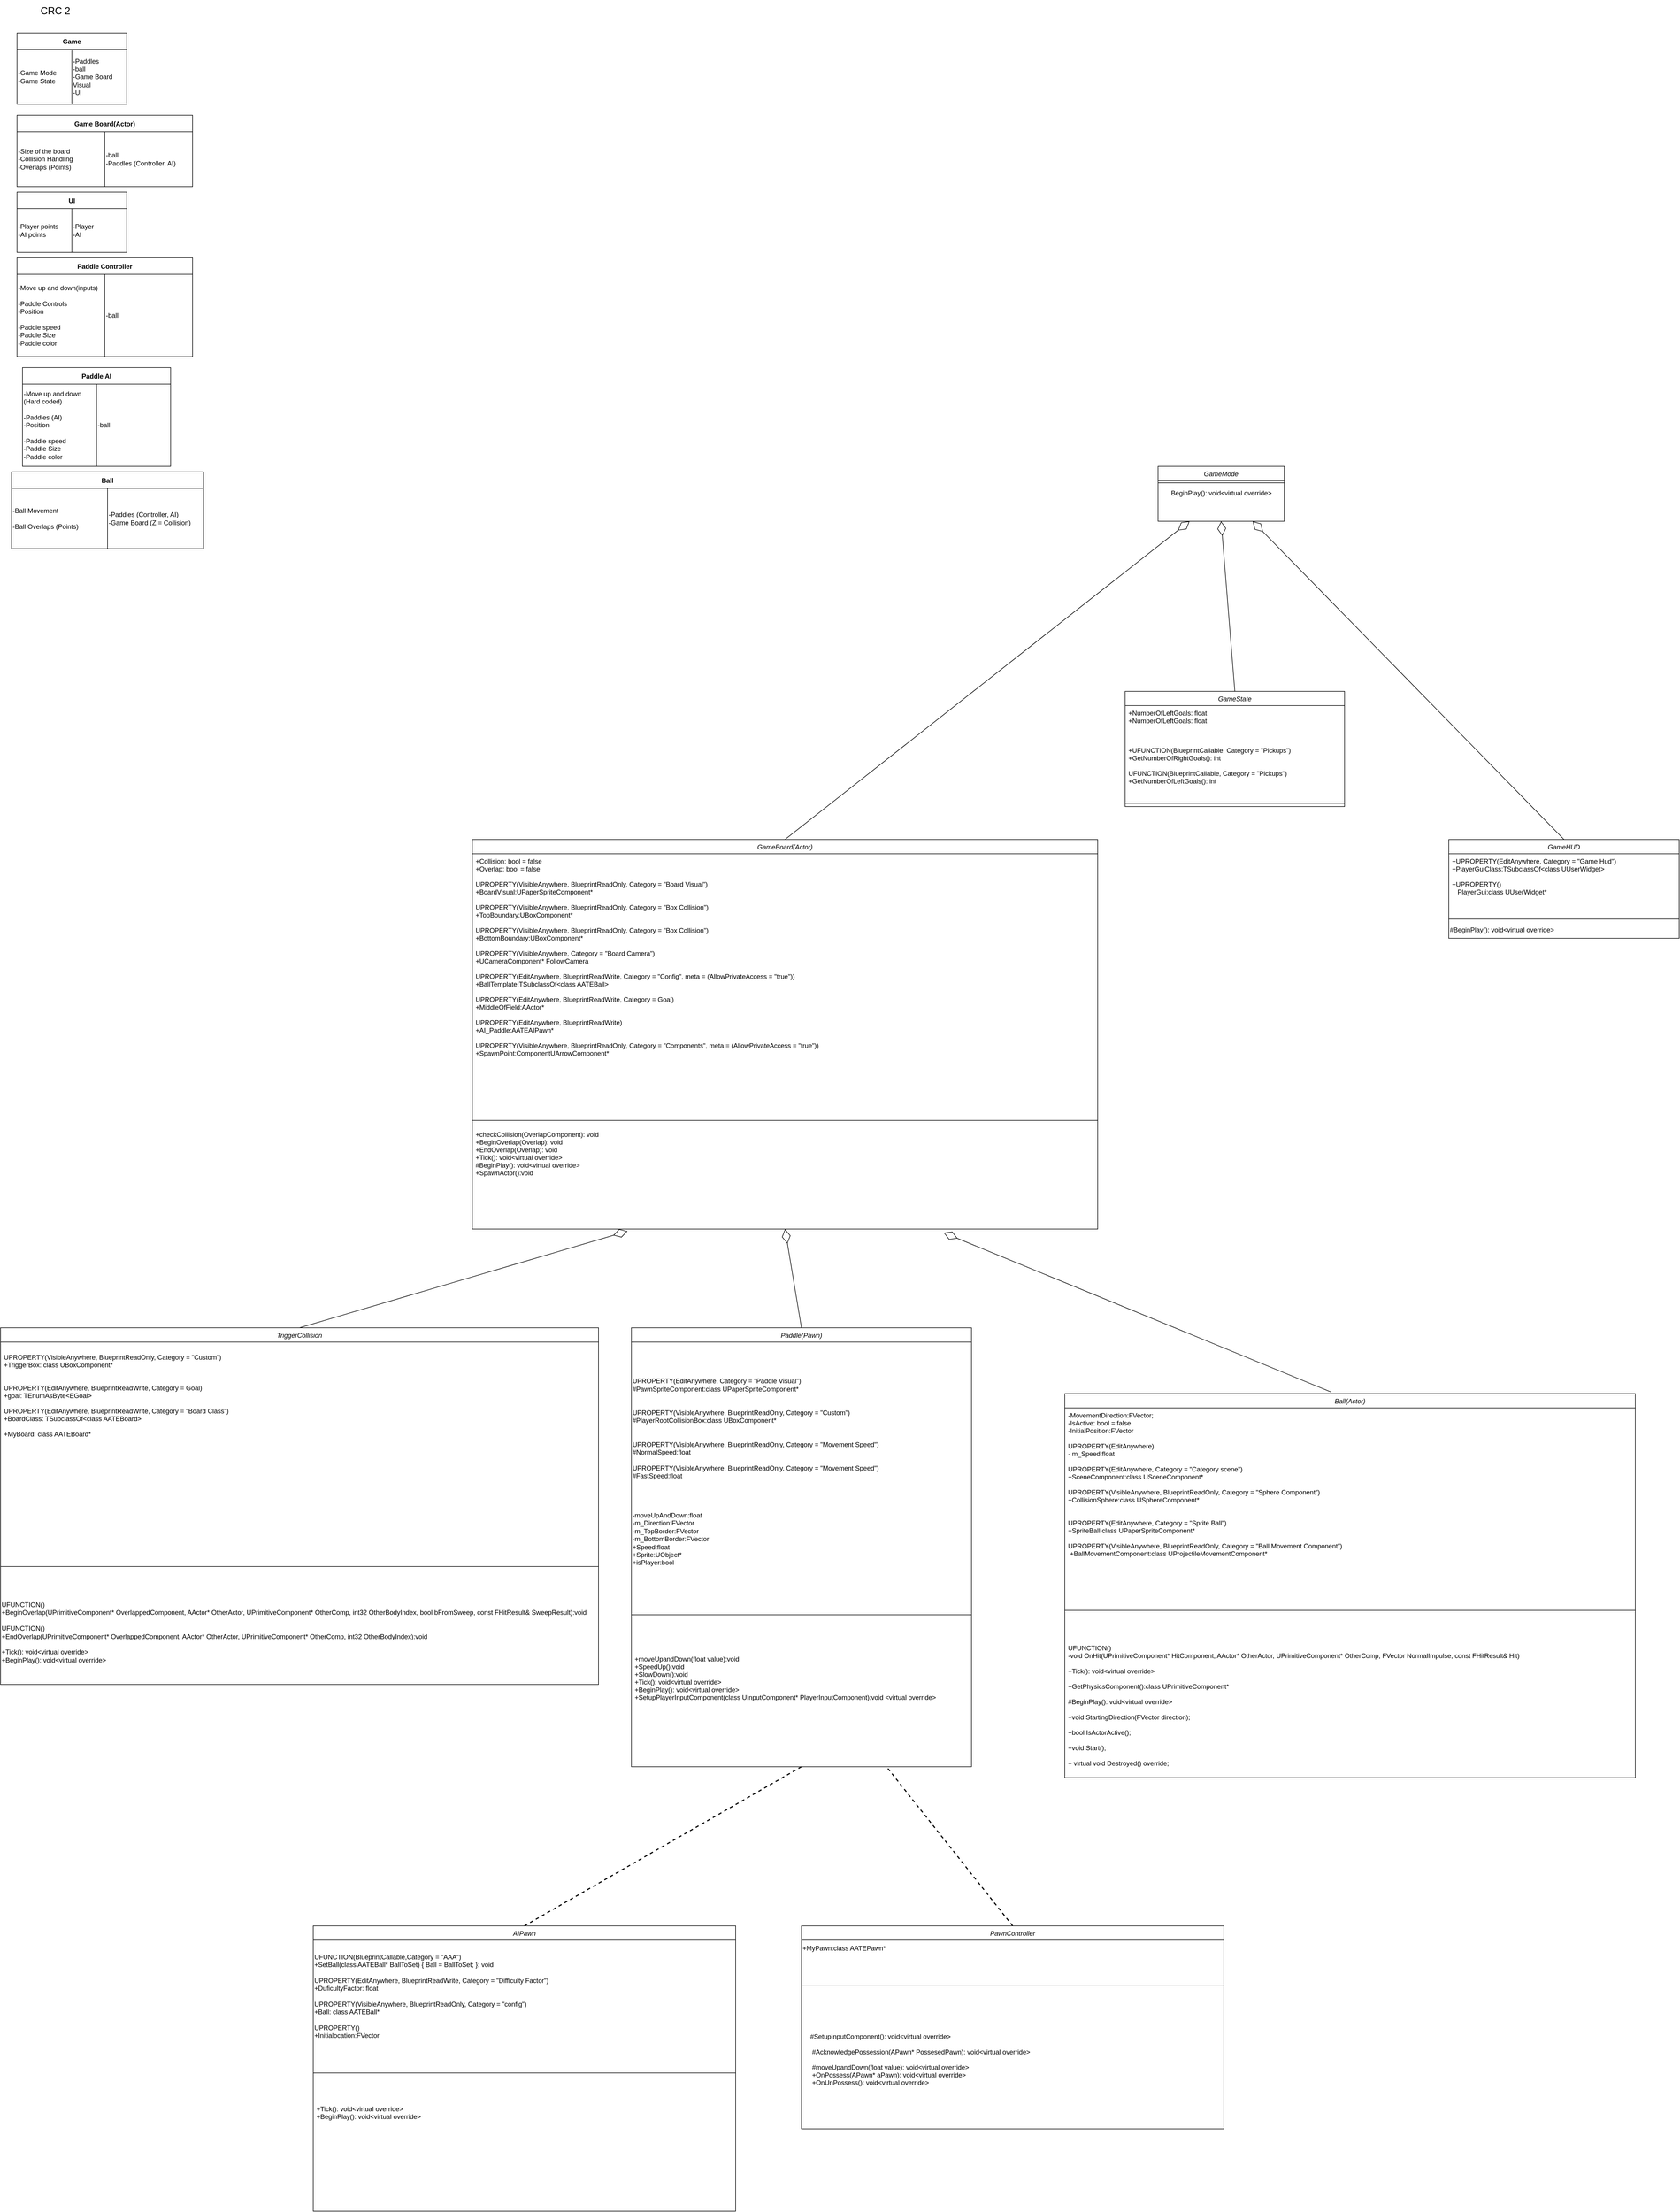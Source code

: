 <mxfile version="20.6.0" type="device"><diagram id="vy-n99jRlj0DZZzAviXQ" name="Page-1"><mxGraphModel dx="3683" dy="5030" grid="1" gridSize="10" guides="1" tooltips="1" connect="1" arrows="1" fold="1" page="1" pageScale="1" pageWidth="850" pageHeight="1100" math="0" shadow="0"><root><mxCell id="0"/><mxCell id="1" parent="0"/><mxCell id="S9F-XMVvzlmzRAk4elvI-77" value="UI" style="shape=table;startSize=30;container=1;collapsible=0;childLayout=tableLayout;fontStyle=1;align=center;" parent="1" vertex="1"><mxGeometry x="-1580" y="-1790" width="200" height="110" as="geometry"/></mxCell><mxCell id="S9F-XMVvzlmzRAk4elvI-78" value="" style="shape=tableRow;horizontal=0;startSize=0;swimlaneHead=0;swimlaneBody=0;top=0;left=0;bottom=0;right=0;collapsible=0;dropTarget=0;fillColor=none;points=[[0,0.5],[1,0.5]];portConstraint=eastwest;" parent="S9F-XMVvzlmzRAk4elvI-77" vertex="1"><mxGeometry y="30" width="200" height="80" as="geometry"/></mxCell><mxCell id="S9F-XMVvzlmzRAk4elvI-79" value="-Player points&lt;br&gt;-AI points" style="shape=partialRectangle;html=1;whiteSpace=wrap;connectable=0;fillColor=none;top=0;left=0;bottom=0;right=0;overflow=hidden;align=left;" parent="S9F-XMVvzlmzRAk4elvI-78" vertex="1"><mxGeometry width="100" height="80" as="geometry"><mxRectangle width="100" height="80" as="alternateBounds"/></mxGeometry></mxCell><mxCell id="S9F-XMVvzlmzRAk4elvI-80" value="-Player&lt;br&gt;-AI" style="shape=partialRectangle;html=1;whiteSpace=wrap;connectable=0;fillColor=none;top=0;left=0;bottom=0;right=0;overflow=hidden;align=left;" parent="S9F-XMVvzlmzRAk4elvI-78" vertex="1"><mxGeometry x="100" width="100" height="80" as="geometry"><mxRectangle width="100" height="80" as="alternateBounds"/></mxGeometry></mxCell><mxCell id="wct7M5iR1ZtNBikZ0VYV-1" value="Paddle Controller" style="shape=table;startSize=30;container=1;collapsible=0;childLayout=tableLayout;fontStyle=1;align=center;" parent="1" vertex="1"><mxGeometry x="-1580" y="-1670" width="320" height="180" as="geometry"/></mxCell><mxCell id="wct7M5iR1ZtNBikZ0VYV-2" value="" style="shape=tableRow;horizontal=0;startSize=0;swimlaneHead=0;swimlaneBody=0;top=0;left=0;bottom=0;right=0;collapsible=0;dropTarget=0;fillColor=none;points=[[0,0.5],[1,0.5]];portConstraint=eastwest;" parent="wct7M5iR1ZtNBikZ0VYV-1" vertex="1"><mxGeometry y="30" width="320" height="150" as="geometry"/></mxCell><mxCell id="wct7M5iR1ZtNBikZ0VYV-3" value="-Move up and down(inputs)&lt;br&gt;&lt;br&gt;-Paddle Controls&lt;br&gt;-Position&lt;br&gt;&lt;br&gt;-Paddle speed&lt;br&gt;-Paddle Size&lt;br&gt;-Paddle color" style="shape=partialRectangle;html=1;whiteSpace=wrap;connectable=0;fillColor=none;top=0;left=0;bottom=0;right=0;overflow=hidden;align=left;" parent="wct7M5iR1ZtNBikZ0VYV-2" vertex="1"><mxGeometry width="160" height="150" as="geometry"><mxRectangle width="160" height="150" as="alternateBounds"/></mxGeometry></mxCell><mxCell id="wct7M5iR1ZtNBikZ0VYV-4" value="-ball&lt;br&gt;" style="shape=partialRectangle;html=1;whiteSpace=wrap;connectable=0;fillColor=none;top=0;left=0;bottom=0;right=0;overflow=hidden;align=left;" parent="wct7M5iR1ZtNBikZ0VYV-2" vertex="1"><mxGeometry x="160" width="160" height="150" as="geometry"><mxRectangle width="160" height="150" as="alternateBounds"/></mxGeometry></mxCell><mxCell id="wct7M5iR1ZtNBikZ0VYV-6" value="Game" style="shape=table;startSize=30;container=1;collapsible=0;childLayout=tableLayout;fontStyle=1;align=center;" parent="1" vertex="1"><mxGeometry x="-1580" y="-2080" width="200" height="130" as="geometry"/></mxCell><mxCell id="wct7M5iR1ZtNBikZ0VYV-7" value="" style="shape=tableRow;horizontal=0;startSize=0;swimlaneHead=0;swimlaneBody=0;top=0;left=0;bottom=0;right=0;collapsible=0;dropTarget=0;fillColor=none;points=[[0,0.5],[1,0.5]];portConstraint=eastwest;" parent="wct7M5iR1ZtNBikZ0VYV-6" vertex="1"><mxGeometry y="30" width="200" height="100" as="geometry"/></mxCell><mxCell id="wct7M5iR1ZtNBikZ0VYV-8" value="-Game Mode&lt;br&gt;-Game State" style="shape=partialRectangle;html=1;whiteSpace=wrap;connectable=0;fillColor=none;top=0;left=0;bottom=0;right=0;overflow=hidden;align=left;" parent="wct7M5iR1ZtNBikZ0VYV-7" vertex="1"><mxGeometry width="100" height="100" as="geometry"><mxRectangle width="100" height="100" as="alternateBounds"/></mxGeometry></mxCell><mxCell id="wct7M5iR1ZtNBikZ0VYV-9" value="-Paddles&lt;br&gt;-ball&lt;br&gt;-Game Board Visual&lt;br&gt;-UI" style="shape=partialRectangle;html=1;whiteSpace=wrap;connectable=0;fillColor=none;top=0;left=0;bottom=0;right=0;overflow=hidden;align=left;" parent="wct7M5iR1ZtNBikZ0VYV-7" vertex="1"><mxGeometry x="100" width="100" height="100" as="geometry"><mxRectangle width="100" height="100" as="alternateBounds"/></mxGeometry></mxCell><mxCell id="wct7M5iR1ZtNBikZ0VYV-10" value="Ball" style="shape=table;startSize=30;container=1;collapsible=0;childLayout=tableLayout;fontStyle=1;align=center;" parent="1" vertex="1"><mxGeometry x="-1590" y="-1280" width="350" height="140" as="geometry"/></mxCell><mxCell id="wct7M5iR1ZtNBikZ0VYV-11" value="" style="shape=tableRow;horizontal=0;startSize=0;swimlaneHead=0;swimlaneBody=0;top=0;left=0;bottom=0;right=0;collapsible=0;dropTarget=0;fillColor=none;points=[[0,0.5],[1,0.5]];portConstraint=eastwest;" parent="wct7M5iR1ZtNBikZ0VYV-10" vertex="1"><mxGeometry y="30" width="350" height="110" as="geometry"/></mxCell><mxCell id="wct7M5iR1ZtNBikZ0VYV-12" value="-Ball Movement&lt;br&gt;&lt;br&gt;-Ball Overlaps (Points)" style="shape=partialRectangle;html=1;whiteSpace=wrap;connectable=0;fillColor=none;top=0;left=0;bottom=0;right=0;overflow=hidden;align=left;" parent="wct7M5iR1ZtNBikZ0VYV-11" vertex="1"><mxGeometry width="175" height="110" as="geometry"><mxRectangle width="175" height="110" as="alternateBounds"/></mxGeometry></mxCell><mxCell id="wct7M5iR1ZtNBikZ0VYV-13" value="-Paddles (Controller, AI)&lt;br&gt;-Game Board (Z = Collision)&amp;nbsp; &amp;nbsp;&amp;nbsp;" style="shape=partialRectangle;html=1;whiteSpace=wrap;connectable=0;fillColor=none;top=0;left=0;bottom=0;right=0;overflow=hidden;align=left;" parent="wct7M5iR1ZtNBikZ0VYV-11" vertex="1"><mxGeometry x="175" width="175" height="110" as="geometry"><mxRectangle width="175" height="110" as="alternateBounds"/></mxGeometry></mxCell><mxCell id="wct7M5iR1ZtNBikZ0VYV-17" value="&lt;font style=&quot;font-size: 18px;&quot;&gt;CRC 2&lt;/font&gt;" style="text;html=1;strokeColor=none;fillColor=none;align=center;verticalAlign=middle;whiteSpace=wrap;rounded=0;" parent="1" vertex="1"><mxGeometry x="-1540" y="-2140" width="60" height="40" as="geometry"/></mxCell><mxCell id="HIKSgtKW2biYpnhDnhFu-5" value="Game Board(Actor)" style="shape=table;startSize=30;container=1;collapsible=0;childLayout=tableLayout;fontStyle=1;align=center;" parent="1" vertex="1"><mxGeometry x="-1580" y="-1930" width="320" height="130" as="geometry"/></mxCell><mxCell id="HIKSgtKW2biYpnhDnhFu-6" value="" style="shape=tableRow;horizontal=0;startSize=0;swimlaneHead=0;swimlaneBody=0;top=0;left=0;bottom=0;right=0;collapsible=0;dropTarget=0;fillColor=none;points=[[0,0.5],[1,0.5]];portConstraint=eastwest;" parent="HIKSgtKW2biYpnhDnhFu-5" vertex="1"><mxGeometry y="30" width="320" height="100" as="geometry"/></mxCell><mxCell id="HIKSgtKW2biYpnhDnhFu-7" value="-Size of the board&lt;br&gt;-Collision Handling&lt;br&gt;-Overlaps (Points)" style="shape=partialRectangle;html=1;whiteSpace=wrap;connectable=0;fillColor=none;top=0;left=0;bottom=0;right=0;overflow=hidden;align=left;" parent="HIKSgtKW2biYpnhDnhFu-6" vertex="1"><mxGeometry width="160" height="100" as="geometry"><mxRectangle width="160" height="100" as="alternateBounds"/></mxGeometry></mxCell><mxCell id="HIKSgtKW2biYpnhDnhFu-8" value="-ball&lt;br&gt;-Paddles (Controller, AI)" style="shape=partialRectangle;html=1;whiteSpace=wrap;connectable=0;fillColor=none;top=0;left=0;bottom=0;right=0;overflow=hidden;align=left;" parent="HIKSgtKW2biYpnhDnhFu-6" vertex="1"><mxGeometry x="160" width="160" height="100" as="geometry"><mxRectangle width="160" height="100" as="alternateBounds"/></mxGeometry></mxCell><mxCell id="HIKSgtKW2biYpnhDnhFu-9" value="Paddle AI" style="shape=table;startSize=30;container=1;collapsible=0;childLayout=tableLayout;fontStyle=1;align=center;" parent="1" vertex="1"><mxGeometry x="-1570" y="-1470" width="270" height="180" as="geometry"/></mxCell><mxCell id="HIKSgtKW2biYpnhDnhFu-10" value="" style="shape=tableRow;horizontal=0;startSize=0;swimlaneHead=0;swimlaneBody=0;top=0;left=0;bottom=0;right=0;collapsible=0;dropTarget=0;fillColor=none;points=[[0,0.5],[1,0.5]];portConstraint=eastwest;" parent="HIKSgtKW2biYpnhDnhFu-9" vertex="1"><mxGeometry y="30" width="270" height="150" as="geometry"/></mxCell><mxCell id="HIKSgtKW2biYpnhDnhFu-11" value="-Move up and down (Hard coded)&lt;br&gt;&lt;br&gt;-Paddles (AI)&lt;br&gt;-Position&lt;br&gt;&lt;br&gt;-Paddle speed&lt;br&gt;-Paddle Size&lt;br&gt;-Paddle color" style="shape=partialRectangle;html=1;whiteSpace=wrap;connectable=0;fillColor=none;top=0;left=0;bottom=0;right=0;overflow=hidden;align=left;" parent="HIKSgtKW2biYpnhDnhFu-10" vertex="1"><mxGeometry width="135" height="150" as="geometry"><mxRectangle width="135" height="150" as="alternateBounds"/></mxGeometry></mxCell><mxCell id="HIKSgtKW2biYpnhDnhFu-12" value="-ball&lt;br&gt;" style="shape=partialRectangle;html=1;whiteSpace=wrap;connectable=0;fillColor=none;top=0;left=0;bottom=0;right=0;overflow=hidden;align=left;" parent="HIKSgtKW2biYpnhDnhFu-10" vertex="1"><mxGeometry x="135" width="135" height="150" as="geometry"><mxRectangle width="135" height="150" as="alternateBounds"/></mxGeometry></mxCell><mxCell id="HIKSgtKW2biYpnhDnhFu-13" value="GameMode" style="swimlane;fontStyle=2;align=center;verticalAlign=top;childLayout=stackLayout;horizontal=1;startSize=26;horizontalStack=0;resizeParent=1;resizeLast=0;collapsible=1;marginBottom=0;rounded=0;shadow=0;strokeWidth=1;" parent="1" vertex="1"><mxGeometry x="500" y="-1290" width="230" height="100" as="geometry"><mxRectangle x="230" y="140" width="160" height="26" as="alternateBounds"/></mxGeometry></mxCell><mxCell id="HIKSgtKW2biYpnhDnhFu-15" value="" style="line;html=1;strokeWidth=1;align=left;verticalAlign=middle;spacingTop=-1;spacingLeft=3;spacingRight=3;rotatable=0;labelPosition=right;points=[];portConstraint=eastwest;" parent="HIKSgtKW2biYpnhDnhFu-13" vertex="1"><mxGeometry y="26" width="230" height="8" as="geometry"/></mxCell><mxCell id="4C_h5RjmHNWnb4WyAwv6-3" value="BeginPlay(): void&amp;lt;virtual override&amp;gt;" style="text;html=1;align=center;verticalAlign=middle;resizable=0;points=[];autosize=1;strokeColor=none;fillColor=none;" parent="HIKSgtKW2biYpnhDnhFu-13" vertex="1"><mxGeometry y="34" width="230" height="30" as="geometry"/></mxCell><mxCell id="HIKSgtKW2biYpnhDnhFu-30" value="GameBoard(Actor)" style="swimlane;fontStyle=2;align=center;verticalAlign=top;childLayout=stackLayout;horizontal=1;startSize=26;horizontalStack=0;resizeParent=1;resizeLast=0;collapsible=1;marginBottom=0;rounded=0;shadow=0;strokeWidth=1;" parent="1" vertex="1"><mxGeometry x="-750" y="-610" width="1140" height="710" as="geometry"><mxRectangle x="230" y="140" width="160" height="26" as="alternateBounds"/></mxGeometry></mxCell><mxCell id="HIKSgtKW2biYpnhDnhFu-31" value="+Collision: bool = false&#10;+Overlap: bool = false&#10;&#10;UPROPERTY(VisibleAnywhere, BlueprintReadOnly, Category = &quot;Board Visual&quot;)&#10;+BoardVisual:UPaperSpriteComponent*&#10;&#10; UPROPERTY(VisibleAnywhere, BlueprintReadOnly, Category = &quot;Box Collision&quot;)&#10;+TopBoundary:UBoxComponent*&#10;&#10; UPROPERTY(VisibleAnywhere, BlueprintReadOnly, Category = &quot;Box Collision&quot;)&#10;+BottomBoundary:UBoxComponent*&#10;&#10; UPROPERTY(VisibleAnywhere, Category = &quot;Board Camera&quot;)&#10;+UCameraComponent* FollowCamera&#10;&#10; UPROPERTY(EditAnywhere, BlueprintReadWrite, Category = &quot;Config&quot;, meta = (AllowPrivateAccess = &quot;true&quot;))&#10;+BallTemplate:TSubclassOf&lt;class AATEBall&gt; &#10;&#10; UPROPERTY(EditAnywhere, BlueprintReadWrite, Category = Goal)&#10;+MiddleOfField:AActor* &#10;&#10; UPROPERTY(EditAnywhere, BlueprintReadWrite)&#10;+AI_Paddle:AATEAIPawn*&#10;&#10; UPROPERTY(VisibleAnywhere, BlueprintReadOnly, Category = &quot;Components&quot;, meta = (AllowPrivateAccess = &quot;true&quot;))&#10;+SpawnPoint:ComponentUArrowComponent*&#10;&#10; " style="text;align=left;verticalAlign=top;spacingLeft=4;spacingRight=4;overflow=hidden;rotatable=0;points=[[0,0.5],[1,0.5]];portConstraint=eastwest;" parent="HIKSgtKW2biYpnhDnhFu-30" vertex="1"><mxGeometry y="26" width="1140" height="474" as="geometry"/></mxCell><mxCell id="HIKSgtKW2biYpnhDnhFu-32" value="" style="line;html=1;strokeWidth=1;align=left;verticalAlign=middle;spacingTop=-1;spacingLeft=3;spacingRight=3;rotatable=0;labelPosition=right;points=[];portConstraint=eastwest;" parent="HIKSgtKW2biYpnhDnhFu-30" vertex="1"><mxGeometry y="500" width="1140" height="24" as="geometry"/></mxCell><mxCell id="HIKSgtKW2biYpnhDnhFu-33" value="+checkCollision(OverlapComponent): void&#10;+BeginOverlap(Overlap): void&#10;+EndOverlap(Overlap): void&#10;+Tick(): void&lt;virtual override&gt;&#10;#BeginPlay(): void&lt;virtual override&gt;&#10;+SpawnActor():void&#10;" style="text;align=left;verticalAlign=top;spacingLeft=4;spacingRight=4;overflow=hidden;rotatable=0;points=[[0,0.5],[1,0.5]];portConstraint=eastwest;" parent="HIKSgtKW2biYpnhDnhFu-30" vertex="1"><mxGeometry y="524" width="1140" height="186" as="geometry"/></mxCell><mxCell id="HIKSgtKW2biYpnhDnhFu-34" value="GameHUD" style="swimlane;fontStyle=2;align=center;verticalAlign=top;childLayout=stackLayout;horizontal=1;startSize=26;horizontalStack=0;resizeParent=1;resizeLast=0;collapsible=1;marginBottom=0;rounded=0;shadow=0;strokeWidth=1;" parent="1" vertex="1"><mxGeometry x="1030" y="-610" width="420" height="180" as="geometry"><mxRectangle x="230" y="140" width="160" height="26" as="alternateBounds"/></mxGeometry></mxCell><mxCell id="HIKSgtKW2biYpnhDnhFu-35" value="+UPROPERTY(EditAnywhere, Category = &quot;Game Hud&quot;)&#10;+PlayerGuiClass:TSubclassOf&lt;class UUserWidget&gt;&#10;       &#10;+UPROPERTY()&#10;   PlayerGui:class UUserWidget* " style="text;align=left;verticalAlign=top;spacingLeft=4;spacingRight=4;overflow=hidden;rotatable=0;points=[[0,0.5],[1,0.5]];portConstraint=eastwest;" parent="HIKSgtKW2biYpnhDnhFu-34" vertex="1"><mxGeometry y="26" width="420" height="114" as="geometry"/></mxCell><mxCell id="HIKSgtKW2biYpnhDnhFu-36" value="" style="line;html=1;strokeWidth=1;align=left;verticalAlign=middle;spacingTop=-1;spacingLeft=3;spacingRight=3;rotatable=0;labelPosition=right;points=[];portConstraint=eastwest;" parent="HIKSgtKW2biYpnhDnhFu-34" vertex="1"><mxGeometry y="140" width="420" height="10" as="geometry"/></mxCell><mxCell id="EQ2e5LT56-1fLN_2VHPu-2" value="&lt;span style=&quot;&quot;&gt;#BeginPlay(): void&amp;lt;virtual override&amp;gt;&lt;/span&gt;" style="text;html=1;align=left;verticalAlign=middle;resizable=0;points=[];autosize=1;strokeColor=none;fillColor=none;" parent="HIKSgtKW2biYpnhDnhFu-34" vertex="1"><mxGeometry y="150" width="420" height="30" as="geometry"/></mxCell><mxCell id="HIKSgtKW2biYpnhDnhFu-46" value="Paddle(Pawn)" style="swimlane;fontStyle=2;align=center;verticalAlign=top;childLayout=stackLayout;horizontal=1;startSize=26;horizontalStack=0;resizeParent=1;resizeLast=0;collapsible=1;marginBottom=0;rounded=0;shadow=0;strokeWidth=1;" parent="1" vertex="1"><mxGeometry x="-460" y="280" width="620" height="800" as="geometry"><mxRectangle x="230" y="140" width="160" height="26" as="alternateBounds"/></mxGeometry></mxCell><mxCell id="H9HELLWZD009u-60ftu4-2" value="&lt;br&gt;&lt;div&gt;&lt;br&gt;&lt;/div&gt;&lt;div&gt;&lt;br&gt;&lt;/div&gt;&lt;div&gt;&lt;br&gt;&lt;/div&gt;&lt;div style=&quot;&quot;&gt;UPROPERTY(EditAnywhere, Category = &quot;Paddle Visual&quot;)&lt;/div&gt;&lt;div style=&quot;&quot;&gt;&lt;span style=&quot;background-color: initial;&quot;&gt;#PawnSpriteComponent:&lt;/span&gt;&lt;span style=&quot;background-color: initial;&quot;&gt;class UPaperSpriteComponent*&amp;nbsp;&lt;/span&gt;&lt;/div&gt;&lt;div style=&quot;&quot;&gt;&lt;br&gt;&lt;/div&gt;&lt;div style=&quot;&quot;&gt;&lt;br&gt;&lt;/div&gt;&lt;div style=&quot;&quot;&gt;UPROPERTY(VisibleAnywhere, BlueprintReadOnly, Category = &quot;Custom&quot;)&lt;/div&gt;&lt;div style=&quot;&quot;&gt;&lt;span style=&quot;background-color: initial;&quot;&gt;#PlayerRootCollisionBox:&lt;/span&gt;&lt;span style=&quot;background-color: initial;&quot;&gt;class UBoxComponent*&amp;nbsp;&lt;/span&gt;&lt;/div&gt;&lt;div style=&quot;&quot;&gt;&lt;br&gt;&lt;/div&gt;&lt;div style=&quot;&quot;&gt;&lt;br&gt;&lt;/div&gt;&lt;div style=&quot;&quot;&gt;UPROPERTY(VisibleAnywhere, BlueprintReadOnly, Category = &quot;Movement Speed&quot;)&lt;/div&gt;&lt;div style=&quot;&quot;&gt;&lt;span style=&quot;background-color: initial;&quot;&gt;#NormalSpeed:&lt;/span&gt;&lt;span style=&quot;background-color: initial;&quot;&gt;float&amp;nbsp;&lt;/span&gt;&lt;/div&gt;&lt;div style=&quot;&quot;&gt;&lt;br&gt;&lt;/div&gt;&lt;div style=&quot;&quot;&gt;UPROPERTY(VisibleAnywhere, BlueprintReadOnly, Category = &quot;Movement Speed&quot;)&lt;/div&gt;&lt;div style=&quot;&quot;&gt;&lt;span style=&quot;background-color: initial;&quot;&gt;#FastSpeed:&lt;/span&gt;&lt;span style=&quot;background-color: initial;&quot;&gt;float&lt;/span&gt;&lt;/div&gt;&lt;div style=&quot;&quot;&gt;&lt;br&gt;&lt;/div&gt;&lt;span style=&quot;background-color: initial;&quot;&gt;&lt;div style=&quot;&quot;&gt;&lt;br&gt;&lt;/div&gt;&lt;div style=&quot;&quot;&gt;&lt;br&gt;&lt;/div&gt;&lt;div style=&quot;&quot;&gt;&lt;br&gt;&lt;/div&gt;&lt;/span&gt;&lt;div style=&quot;&quot;&gt;&lt;span style=&quot;background-color: initial;&quot;&gt;-moveUpAndDown:&lt;/span&gt;&lt;span style=&quot;background-color: initial;&quot;&gt;float&amp;nbsp;&lt;/span&gt;&lt;/div&gt;&lt;span style=&quot;background-color: initial;&quot;&gt;&lt;div&gt;&lt;/div&gt;&lt;/span&gt;&lt;div style=&quot;&quot;&gt;&lt;span style=&quot;background-color: initial;&quot;&gt;-m_Direction:&lt;/span&gt;&lt;span style=&quot;background-color: initial;&quot;&gt;FVector&amp;nbsp;&lt;/span&gt;&lt;/div&gt;&lt;div style=&quot;&quot;&gt;&lt;span style=&quot;background-color: initial;&quot;&gt;-m_TopBorder:&lt;/span&gt;&lt;span style=&quot;background-color: initial;&quot;&gt;FVector&amp;nbsp;&lt;/span&gt;&lt;/div&gt;&lt;div style=&quot;&quot;&gt;&lt;span style=&quot;background-color: initial;&quot;&gt;-m_BottomBorder:&lt;/span&gt;&lt;span style=&quot;background-color: initial;&quot;&gt;FVector&lt;/span&gt;&lt;/div&gt;&lt;div style=&quot;&quot;&gt;+Speed:float&lt;/div&gt;&lt;div style=&quot;&quot;&gt;&lt;span style=&quot;background-color: initial;&quot;&gt;&lt;/span&gt;&lt;span style=&quot;background-color: initial;&quot;&gt;+Sprite:UObject*&lt;/span&gt;&lt;/div&gt;&lt;div style=&quot;&quot;&gt;&lt;span style=&quot;background-color: initial;&quot;&gt;+isPlayer:bool&lt;/span&gt;&lt;/div&gt;&lt;span style=&quot;background-color: initial;&quot;&gt;&lt;br&gt;&lt;/span&gt;" style="text;html=1;align=left;verticalAlign=middle;resizable=0;points=[];autosize=1;strokeColor=none;fillColor=none;" parent="HIKSgtKW2biYpnhDnhFu-46" vertex="1"><mxGeometry y="26" width="620" height="430" as="geometry"/></mxCell><mxCell id="HIKSgtKW2biYpnhDnhFu-48" value="" style="line;html=1;strokeWidth=1;align=left;verticalAlign=middle;spacingTop=-1;spacingLeft=3;spacingRight=3;rotatable=0;labelPosition=right;points=[];portConstraint=eastwest;" parent="HIKSgtKW2biYpnhDnhFu-46" vertex="1"><mxGeometry y="456" width="620" height="134" as="geometry"/></mxCell><mxCell id="HIKSgtKW2biYpnhDnhFu-49" value="+moveUpandDown(float value):void &#10;+SpeedUp():void &#10;+SlowDown():void&#10;+Tick(): void&lt;virtual override&gt;&#10;+BeginPlay(): void&lt;virtual override&gt;&#10;+SetupPlayerInputComponent(class UInputComponent* PlayerInputComponent):void &lt;virtual override&gt;&#10;&#10;&#10; " style="text;align=left;verticalAlign=top;spacingLeft=4;spacingRight=4;overflow=hidden;rotatable=0;points=[[0,0.5],[1,0.5]];portConstraint=eastwest;" parent="HIKSgtKW2biYpnhDnhFu-46" vertex="1"><mxGeometry y="590" width="620" height="120" as="geometry"/></mxCell><mxCell id="HIKSgtKW2biYpnhDnhFu-50" value="Ball(Actor)" style="swimlane;fontStyle=2;align=center;verticalAlign=top;childLayout=stackLayout;horizontal=1;startSize=26;horizontalStack=0;resizeParent=1;resizeLast=0;collapsible=1;marginBottom=0;rounded=0;shadow=0;strokeWidth=1;" parent="1" vertex="1"><mxGeometry x="330" y="400" width="1040" height="700" as="geometry"><mxRectangle x="230" y="140" width="160" height="26" as="alternateBounds"/></mxGeometry></mxCell><mxCell id="HIKSgtKW2biYpnhDnhFu-51" value="-MovementDirection:FVector;&#10;-IsActive: bool = false&#10;-InitialPosition:FVector&#10;&#10;UPROPERTY(EditAnywhere)&#10;- m_Speed:float&#10;&#10;UPROPERTY(EditAnywhere, Category = &quot;Category scene&quot;)       &#10;+SceneComponent:class USceneComponent* &#10;&#10;UPROPERTY(VisibleAnywhere, BlueprintReadOnly, Category = &quot;Sphere Component&quot;)     &#10;+CollisionSphere:class USphereComponent* &#10;&#10;&#10;UPROPERTY(EditAnywhere, Category = &quot;Sprite Ball&quot;) &#10;+SpriteBall:class UPaperSpriteComponent* &#10;&#10;UPROPERTY(VisibleAnywhere, BlueprintReadOnly, Category = &quot;Ball Movement Component&quot;)&#10; +BallMovementComponent:class UProjectileMovementComponent* " style="text;align=left;verticalAlign=top;spacingLeft=4;spacingRight=4;overflow=hidden;rotatable=0;points=[[0,0.5],[1,0.5]];portConstraint=eastwest;" parent="HIKSgtKW2biYpnhDnhFu-50" vertex="1"><mxGeometry y="26" width="1040" height="314" as="geometry"/></mxCell><mxCell id="HIKSgtKW2biYpnhDnhFu-52" value="" style="line;html=1;strokeWidth=1;align=left;verticalAlign=middle;spacingTop=-1;spacingLeft=3;spacingRight=3;rotatable=0;labelPosition=right;points=[];portConstraint=eastwest;" parent="HIKSgtKW2biYpnhDnhFu-50" vertex="1"><mxGeometry y="340" width="1040" height="110" as="geometry"/></mxCell><mxCell id="HIKSgtKW2biYpnhDnhFu-53" value="UFUNCTION()&#10;-void OnHit(UPrimitiveComponent* HitComponent, AActor* OtherActor, UPrimitiveComponent* OtherComp, FVector NormalImpulse, const FHitResult&amp; Hit)&#10;&#10;+Tick(): void&lt;virtual override&gt;&#10;&#10;+GetPhysicsComponent():class UPrimitiveComponent*&#10;&#10;#BeginPlay(): void&lt;virtual override&gt;&#10;&#10;+void StartingDirection(FVector direction);&#10;&#10;+bool IsActorActive();&#10;&#10;+void Start();&#10;&#10;+ virtual void Destroyed() override;&#10; " style="text;align=left;verticalAlign=top;spacingLeft=4;spacingRight=4;overflow=hidden;rotatable=0;points=[[0,0.5],[1,0.5]];portConstraint=eastwest;" parent="HIKSgtKW2biYpnhDnhFu-50" vertex="1"><mxGeometry y="450" width="1040" height="240" as="geometry"/></mxCell><mxCell id="HIKSgtKW2biYpnhDnhFu-61" value="" style="endArrow=diamondThin;endFill=0;endSize=24;html=1;rounded=0;entryX=0.5;entryY=1;entryDx=0;entryDy=0;exitX=0.5;exitY=0;exitDx=0;exitDy=0;" parent="1" source="HIKSgtKW2biYpnhDnhFu-71" target="HIKSgtKW2biYpnhDnhFu-13" edge="1"><mxGeometry width="160" relative="1" as="geometry"><mxPoint x="520" y="-10" as="sourcePoint"/><mxPoint x="830" y="170" as="targetPoint"/><Array as="points"/></mxGeometry></mxCell><mxCell id="HIKSgtKW2biYpnhDnhFu-71" value="GameState" style="swimlane;fontStyle=2;align=center;verticalAlign=top;childLayout=stackLayout;horizontal=1;startSize=26;horizontalStack=0;resizeParent=1;resizeLast=0;collapsible=1;marginBottom=0;rounded=0;shadow=0;strokeWidth=1;" parent="1" vertex="1"><mxGeometry x="440" y="-880" width="400" height="210" as="geometry"><mxRectangle x="230" y="140" width="160" height="26" as="alternateBounds"/></mxGeometry></mxCell><mxCell id="HIKSgtKW2biYpnhDnhFu-72" value="+NumberOfLeftGoals: float&#10;+NumberOfLeftGoals: float" style="text;align=left;verticalAlign=top;spacingLeft=4;spacingRight=4;overflow=hidden;rotatable=0;points=[[0,0.5],[1,0.5]];portConstraint=eastwest;" parent="HIKSgtKW2biYpnhDnhFu-71" vertex="1"><mxGeometry y="26" width="400" height="54" as="geometry"/></mxCell><mxCell id="HIKSgtKW2biYpnhDnhFu-74" value="&#10;+UFUNCTION(BlueprintCallable, Category = &quot;Pickups&quot;)&#10;+GetNumberOfRightGoals(): int &#10;&#10;UFUNCTION(BlueprintCallable, Category = &quot;Pickups&quot;)&#10;+GetNumberOfLeftGoals(): int " style="text;align=left;verticalAlign=top;spacingLeft=4;spacingRight=4;overflow=hidden;rotatable=0;points=[[0,0.5],[1,0.5]];portConstraint=eastwest;" parent="HIKSgtKW2biYpnhDnhFu-71" vertex="1"><mxGeometry y="80" width="400" height="120" as="geometry"/></mxCell><mxCell id="HIKSgtKW2biYpnhDnhFu-73" value="" style="line;html=1;strokeWidth=1;align=left;verticalAlign=middle;spacingTop=-1;spacingLeft=3;spacingRight=3;rotatable=0;labelPosition=right;points=[];portConstraint=eastwest;" parent="HIKSgtKW2biYpnhDnhFu-71" vertex="1"><mxGeometry y="200" width="400" height="8" as="geometry"/></mxCell><mxCell id="HIKSgtKW2biYpnhDnhFu-75" value="" style="endArrow=diamondThin;endFill=0;endSize=24;html=1;rounded=0;exitX=0.5;exitY=0;exitDx=0;exitDy=0;entryX=0.25;entryY=1;entryDx=0;entryDy=0;" parent="1" source="HIKSgtKW2biYpnhDnhFu-30" target="HIKSgtKW2biYpnhDnhFu-13" edge="1"><mxGeometry width="160" relative="1" as="geometry"><mxPoint x="750" y="240" as="sourcePoint"/><mxPoint x="630" y="-540" as="targetPoint"/><Array as="points"/></mxGeometry></mxCell><mxCell id="HIKSgtKW2biYpnhDnhFu-81" value="" style="endArrow=diamondThin;endFill=0;endSize=24;html=1;rounded=0;exitX=0.5;exitY=0;exitDx=0;exitDy=0;entryX=0.75;entryY=1;entryDx=0;entryDy=0;" parent="1" source="HIKSgtKW2biYpnhDnhFu-34" target="HIKSgtKW2biYpnhDnhFu-13" edge="1"><mxGeometry width="160" relative="1" as="geometry"><mxPoint x="760" y="250" as="sourcePoint"/><mxPoint x="810" y="-242.424" as="targetPoint"/><Array as="points"/></mxGeometry></mxCell><mxCell id="HIKSgtKW2biYpnhDnhFu-82" value="" style="endArrow=diamondThin;endFill=0;endSize=24;html=1;rounded=0;entryX=0.5;entryY=1;entryDx=0;entryDy=0;exitX=0.5;exitY=0;exitDx=0;exitDy=0;" parent="1" source="HIKSgtKW2biYpnhDnhFu-46" target="HIKSgtKW2biYpnhDnhFu-30" edge="1"><mxGeometry width="160" relative="1" as="geometry"><mxPoint x="-510" y="370" as="sourcePoint"/><mxPoint x="150" y="380" as="targetPoint"/><Array as="points"/></mxGeometry></mxCell><mxCell id="HIKSgtKW2biYpnhDnhFu-98" value="PawnController" style="swimlane;fontStyle=2;align=center;verticalAlign=top;childLayout=stackLayout;horizontal=1;startSize=26;horizontalStack=0;resizeParent=1;resizeLast=0;collapsible=1;marginBottom=0;rounded=0;shadow=0;strokeWidth=1;" parent="1" vertex="1"><mxGeometry x="-150" y="1370" width="770" height="370" as="geometry"><mxRectangle x="230" y="140" width="160" height="26" as="alternateBounds"/></mxGeometry></mxCell><mxCell id="H9HELLWZD009u-60ftu4-1" value="+MyPawn:class AATEPawn*" style="text;html=1;align=left;verticalAlign=middle;resizable=0;points=[];autosize=1;strokeColor=none;fillColor=none;" parent="HIKSgtKW2biYpnhDnhFu-98" vertex="1"><mxGeometry y="26" width="770" height="30" as="geometry"/></mxCell><mxCell id="HIKSgtKW2biYpnhDnhFu-100" value="" style="line;html=1;strokeWidth=1;align=left;verticalAlign=middle;spacingTop=-1;spacingLeft=3;spacingRight=3;rotatable=0;labelPosition=right;points=[];portConstraint=eastwest;" parent="HIKSgtKW2biYpnhDnhFu-98" vertex="1"><mxGeometry y="56" width="770" height="104" as="geometry"/></mxCell><mxCell id="HIKSgtKW2biYpnhDnhFu-101" value="&#10;&#10;   #SetupInputComponent(): void&lt;virtual override&gt;&#10;&#10;    #AcknowledgePossession(APawn* PossesedPawn): void&lt;virtual override&gt;&#10;&#10;    #moveUpandDown(float value): void&lt;virtual override&gt;&#10;    +OnPossess(APawn* aPawn): void&lt;virtual override&gt;&#10;    +OnUnPossess(): void&lt;virtual override&gt;   " style="text;align=left;verticalAlign=top;spacingLeft=4;spacingRight=4;overflow=hidden;rotatable=0;points=[[0,0.5],[1,0.5]];portConstraint=eastwest;strokeWidth=0;" parent="HIKSgtKW2biYpnhDnhFu-98" vertex="1"><mxGeometry y="160" width="770" height="170" as="geometry"/></mxCell><mxCell id="HIKSgtKW2biYpnhDnhFu-102" value="" style="endArrow=diamondThin;endFill=0;endSize=24;html=1;rounded=0;exitX=0.467;exitY=-0.004;exitDx=0;exitDy=0;exitPerimeter=0;entryX=0.754;entryY=1.037;entryDx=0;entryDy=0;entryPerimeter=0;" parent="1" source="HIKSgtKW2biYpnhDnhFu-50" target="HIKSgtKW2biYpnhDnhFu-33" edge="1"><mxGeometry width="160" relative="1" as="geometry"><mxPoint x="460" y="434.72" as="sourcePoint"/><mxPoint x="320" y="380" as="targetPoint"/><Array as="points"/></mxGeometry></mxCell><mxCell id="H9HELLWZD009u-60ftu4-3" value="AIPawn" style="swimlane;fontStyle=2;align=center;verticalAlign=top;childLayout=stackLayout;horizontal=1;startSize=26;horizontalStack=0;resizeParent=1;resizeLast=0;collapsible=1;marginBottom=0;rounded=0;shadow=0;strokeWidth=1;" parent="1" vertex="1"><mxGeometry x="-1040" y="1370" width="770" height="520" as="geometry"><mxRectangle x="230" y="140" width="160" height="26" as="alternateBounds"/></mxGeometry></mxCell><mxCell id="H9HELLWZD009u-60ftu4-4" value="&lt;div&gt;&lt;br&gt;&lt;/div&gt;&lt;div&gt;&lt;span style=&quot;&quot;&gt;&#9;&lt;/span&gt;UFUNCTION(BlueprintCallable,Category = &quot;AAA&quot;)&lt;/div&gt;&lt;div&gt;+SetBall(class AATEBall* BallToSet) { Ball = BallToSet; }: void&lt;/div&gt;&lt;div&gt;&lt;br&gt;&lt;/div&gt;&lt;div&gt;&lt;span style=&quot;&quot;&gt;&#9;&lt;/span&gt;UPROPERTY(EditAnywhere, BlueprintReadWrite, Category = &quot;Difficulty Factor&quot;)&lt;/div&gt;&lt;div&gt;+DuficultyFactor: float&lt;/div&gt;&lt;div&gt;&lt;br&gt;&lt;/div&gt;&lt;div&gt;&lt;span style=&quot;&quot;&gt;&#9;&lt;/span&gt;UPROPERTY(VisibleAnywhere, BlueprintReadOnly, Category = &quot;config&quot;)&lt;/div&gt;+Ball:&amp;nbsp;&lt;span style=&quot;background-color: initial;&quot;&gt;class AATEBall*&lt;/span&gt;&lt;br&gt;&lt;div&gt;&lt;br&gt;&lt;/div&gt;&lt;div&gt;&lt;span style=&quot;&quot;&gt;&#9;&lt;/span&gt;UPROPERTY()&lt;/div&gt;&lt;div&gt;+Initialocation:FVector&lt;/div&gt;" style="text;html=1;align=left;verticalAlign=middle;resizable=0;points=[];autosize=1;strokeColor=none;fillColor=none;" parent="H9HELLWZD009u-60ftu4-3" vertex="1"><mxGeometry y="26" width="770" height="190" as="geometry"/></mxCell><mxCell id="H9HELLWZD009u-60ftu4-5" value="" style="line;html=1;strokeWidth=1;align=left;verticalAlign=middle;spacingTop=-1;spacingLeft=3;spacingRight=3;rotatable=0;labelPosition=right;points=[];portConstraint=eastwest;" parent="H9HELLWZD009u-60ftu4-3" vertex="1"><mxGeometry y="216" width="770" height="104" as="geometry"/></mxCell><mxCell id="H9HELLWZD009u-60ftu4-6" value="+Tick(): void&lt;virtual override&gt;&#10;+BeginPlay(): void&lt;virtual override&gt;" style="text;align=left;verticalAlign=top;spacingLeft=4;spacingRight=4;overflow=hidden;rotatable=0;points=[[0,0.5],[1,0.5]];portConstraint=eastwest;strokeWidth=0;" parent="H9HELLWZD009u-60ftu4-3" vertex="1"><mxGeometry y="320" width="770" height="170" as="geometry"/></mxCell><mxCell id="cFts03p9H6ubiZZRXD2w-3" value="" style="endArrow=none;dashed=1;html=1;rounded=0;entryX=0.75;entryY=1;entryDx=0;entryDy=0;exitX=0.5;exitY=0;exitDx=0;exitDy=0;strokeWidth=2;" edge="1" parent="1" source="HIKSgtKW2biYpnhDnhFu-98" target="HIKSgtKW2biYpnhDnhFu-46"><mxGeometry width="50" height="50" relative="1" as="geometry"><mxPoint x="-450" y="1330" as="sourcePoint"/><mxPoint x="-400" y="1280" as="targetPoint"/></mxGeometry></mxCell><mxCell id="cFts03p9H6ubiZZRXD2w-4" value="" style="endArrow=none;dashed=1;html=1;rounded=0;strokeWidth=2;entryX=0.5;entryY=1;entryDx=0;entryDy=0;exitX=0.5;exitY=0;exitDx=0;exitDy=0;" edge="1" parent="1" source="H9HELLWZD009u-60ftu4-3" target="HIKSgtKW2biYpnhDnhFu-46"><mxGeometry width="50" height="50" relative="1" as="geometry"><mxPoint x="-1460" y="1290" as="sourcePoint"/><mxPoint x="-1410" y="1240" as="targetPoint"/></mxGeometry></mxCell><mxCell id="cFts03p9H6ubiZZRXD2w-13" value="TriggerCollision&#10;" style="swimlane;fontStyle=2;align=center;verticalAlign=top;childLayout=stackLayout;horizontal=1;startSize=26;horizontalStack=0;resizeParent=1;resizeLast=0;collapsible=1;marginBottom=0;rounded=0;shadow=0;strokeWidth=1;" vertex="1" parent="1"><mxGeometry x="-1610" y="280" width="1090" height="650" as="geometry"><mxRectangle x="230" y="140" width="160" height="26" as="alternateBounds"/></mxGeometry></mxCell><mxCell id="cFts03p9H6ubiZZRXD2w-14" value="&#10;UPROPERTY(VisibleAnywhere, BlueprintReadOnly, Category = &quot;Custom&quot;)&#10;+TriggerBox: class UBoxComponent* &#10;&#10;&#10;UPROPERTY(EditAnywhere, BlueprintReadWrite, Category = Goal)&#10;+goal: TEnumAsByte&lt;EGoal&gt;&#10;&#10;UPROPERTY(EditAnywhere, BlueprintReadWrite, Category = &quot;Board Class&quot;)&#10;+BoardClass: TSubclassOf&lt;class AATEBoard&gt;&#10;&#10;+MyBoard: class AATEBoard*&#10;&#10;&#10;" style="text;align=left;verticalAlign=top;spacingLeft=4;spacingRight=4;overflow=hidden;rotatable=0;points=[[0,0.5],[1,0.5]];portConstraint=eastwest;" vertex="1" parent="cFts03p9H6ubiZZRXD2w-13"><mxGeometry y="26" width="1090" height="354" as="geometry"/></mxCell><mxCell id="cFts03p9H6ubiZZRXD2w-16" value="" style="line;html=1;strokeWidth=1;align=left;verticalAlign=middle;spacingTop=-1;spacingLeft=3;spacingRight=3;rotatable=0;labelPosition=right;points=[];portConstraint=eastwest;" vertex="1" parent="cFts03p9H6ubiZZRXD2w-13"><mxGeometry y="380" width="1090" height="110" as="geometry"/></mxCell><mxCell id="cFts03p9H6ubiZZRXD2w-17" value="UFUNCTION()&lt;br style=&quot;padding: 0px; margin: 0px;&quot;&gt;+BeginOverlap(UPrimitiveComponent* OverlappedComponent, AActor* OtherActor, UPrimitiveComponent* OtherComp, int32 OtherBodyIndex, bool bFromSweep, const FHitResult&amp;amp; SweepResult):void&amp;nbsp;&lt;br style=&quot;padding: 0px; margin: 0px;&quot;&gt;&lt;br style=&quot;padding: 0px; margin: 0px;&quot;&gt;UFUNCTION()&lt;br style=&quot;padding: 0px; margin: 0px;&quot;&gt;+EndOverlap(UPrimitiveComponent* OverlappedComponent, AActor* OtherActor, UPrimitiveComponent* OtherComp, int32 OtherBodyIndex):void&lt;br&gt;&lt;br&gt;+Tick(): void&amp;lt;virtual override&amp;gt;&lt;br style=&quot;padding: 0px; margin: 0px;&quot;&gt;+BeginPlay(): void&amp;lt;virtual override&amp;gt;" style="text;html=1;align=left;verticalAlign=middle;resizable=0;points=[];autosize=1;strokeColor=none;fillColor=none;" vertex="1" parent="cFts03p9H6ubiZZRXD2w-13"><mxGeometry y="490" width="1090" height="130" as="geometry"/></mxCell><mxCell id="cFts03p9H6ubiZZRXD2w-19" value="" style="endArrow=diamondThin;endFill=0;endSize=24;html=1;rounded=0;entryX=0.248;entryY=1.021;entryDx=0;entryDy=0;exitX=0.5;exitY=0;exitDx=0;exitDy=0;entryPerimeter=0;" edge="1" parent="1" source="cFts03p9H6ubiZZRXD2w-13" target="HIKSgtKW2biYpnhDnhFu-33"><mxGeometry width="160" relative="1" as="geometry"><mxPoint x="-1310" y="120.0" as="sourcePoint"/><mxPoint x="-770" y="-240.0" as="targetPoint"/><Array as="points"/></mxGeometry></mxCell></root></mxGraphModel></diagram></mxfile>